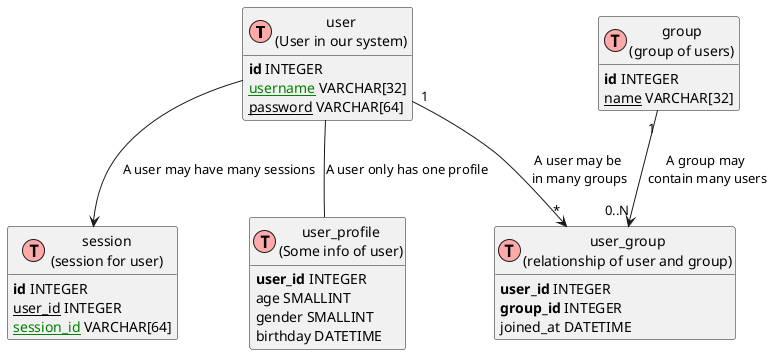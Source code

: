 @startuml
' uncomment the line below if you're using computer with a retina display
' skinparam dpi 300
!define Table(name, desc) class name as "desc" << (T, #FFAAAA) >>
' we use bold for primary key
' green color for unique
' and underscore for not_null
!define primary_key(x) <b>x</b>
!define unique(x) <color:green>x</color>
!define not_null(x) <u>x</u>
' other tags available:
' <i></i>
' <back:COLOR></color>, where color is a color name or html color code
' (#FFAACC)
' see: http://plantuml.com/classes.html#More
hide methods
hide stereotypes

' entities

Table(user, "user\n(User in our system)") {
    primary_key(id) INTEGER
    not_null(unique(username)) VARCHAR[32]
    not_null(password) VARCHAR[64]
}

Table(session, "session\n(session for user)") {
    primary_key(id) INTEGER
    not_null(user_id) INTEGER
    not_null(unique(session_id)) VARCHAR[64]
}

Table(user_profile, "user_profile\n(Some info of user)") {
    primary_key(user_id) INTEGER
    age SMALLINT
    gender SMALLINT
    birthday DATETIME
}

Table(group, "group\n(group of users)") {
    primary_key(id) INTEGER
    not_null(name) VARCHAR[32]
}

Table(user_group, "user_group\n(relationship of user and group)") {
    primary_key(user_id) INTEGER
    primary_key(group_id) INTEGER
    joined_at DATETIME
}

' relationships
' one-to-one relationship
user -- user_profile : "A user only has one profile"
' one to may relationship
user --> session : "A user may have many sessions"
' many to many relationship
' Add mark if you like
user "1" --> "*" user_group : "A user may be \nin many groups"
group "1" --> "0..N" user_group : "A group may \ncontain many users"
@enduml
